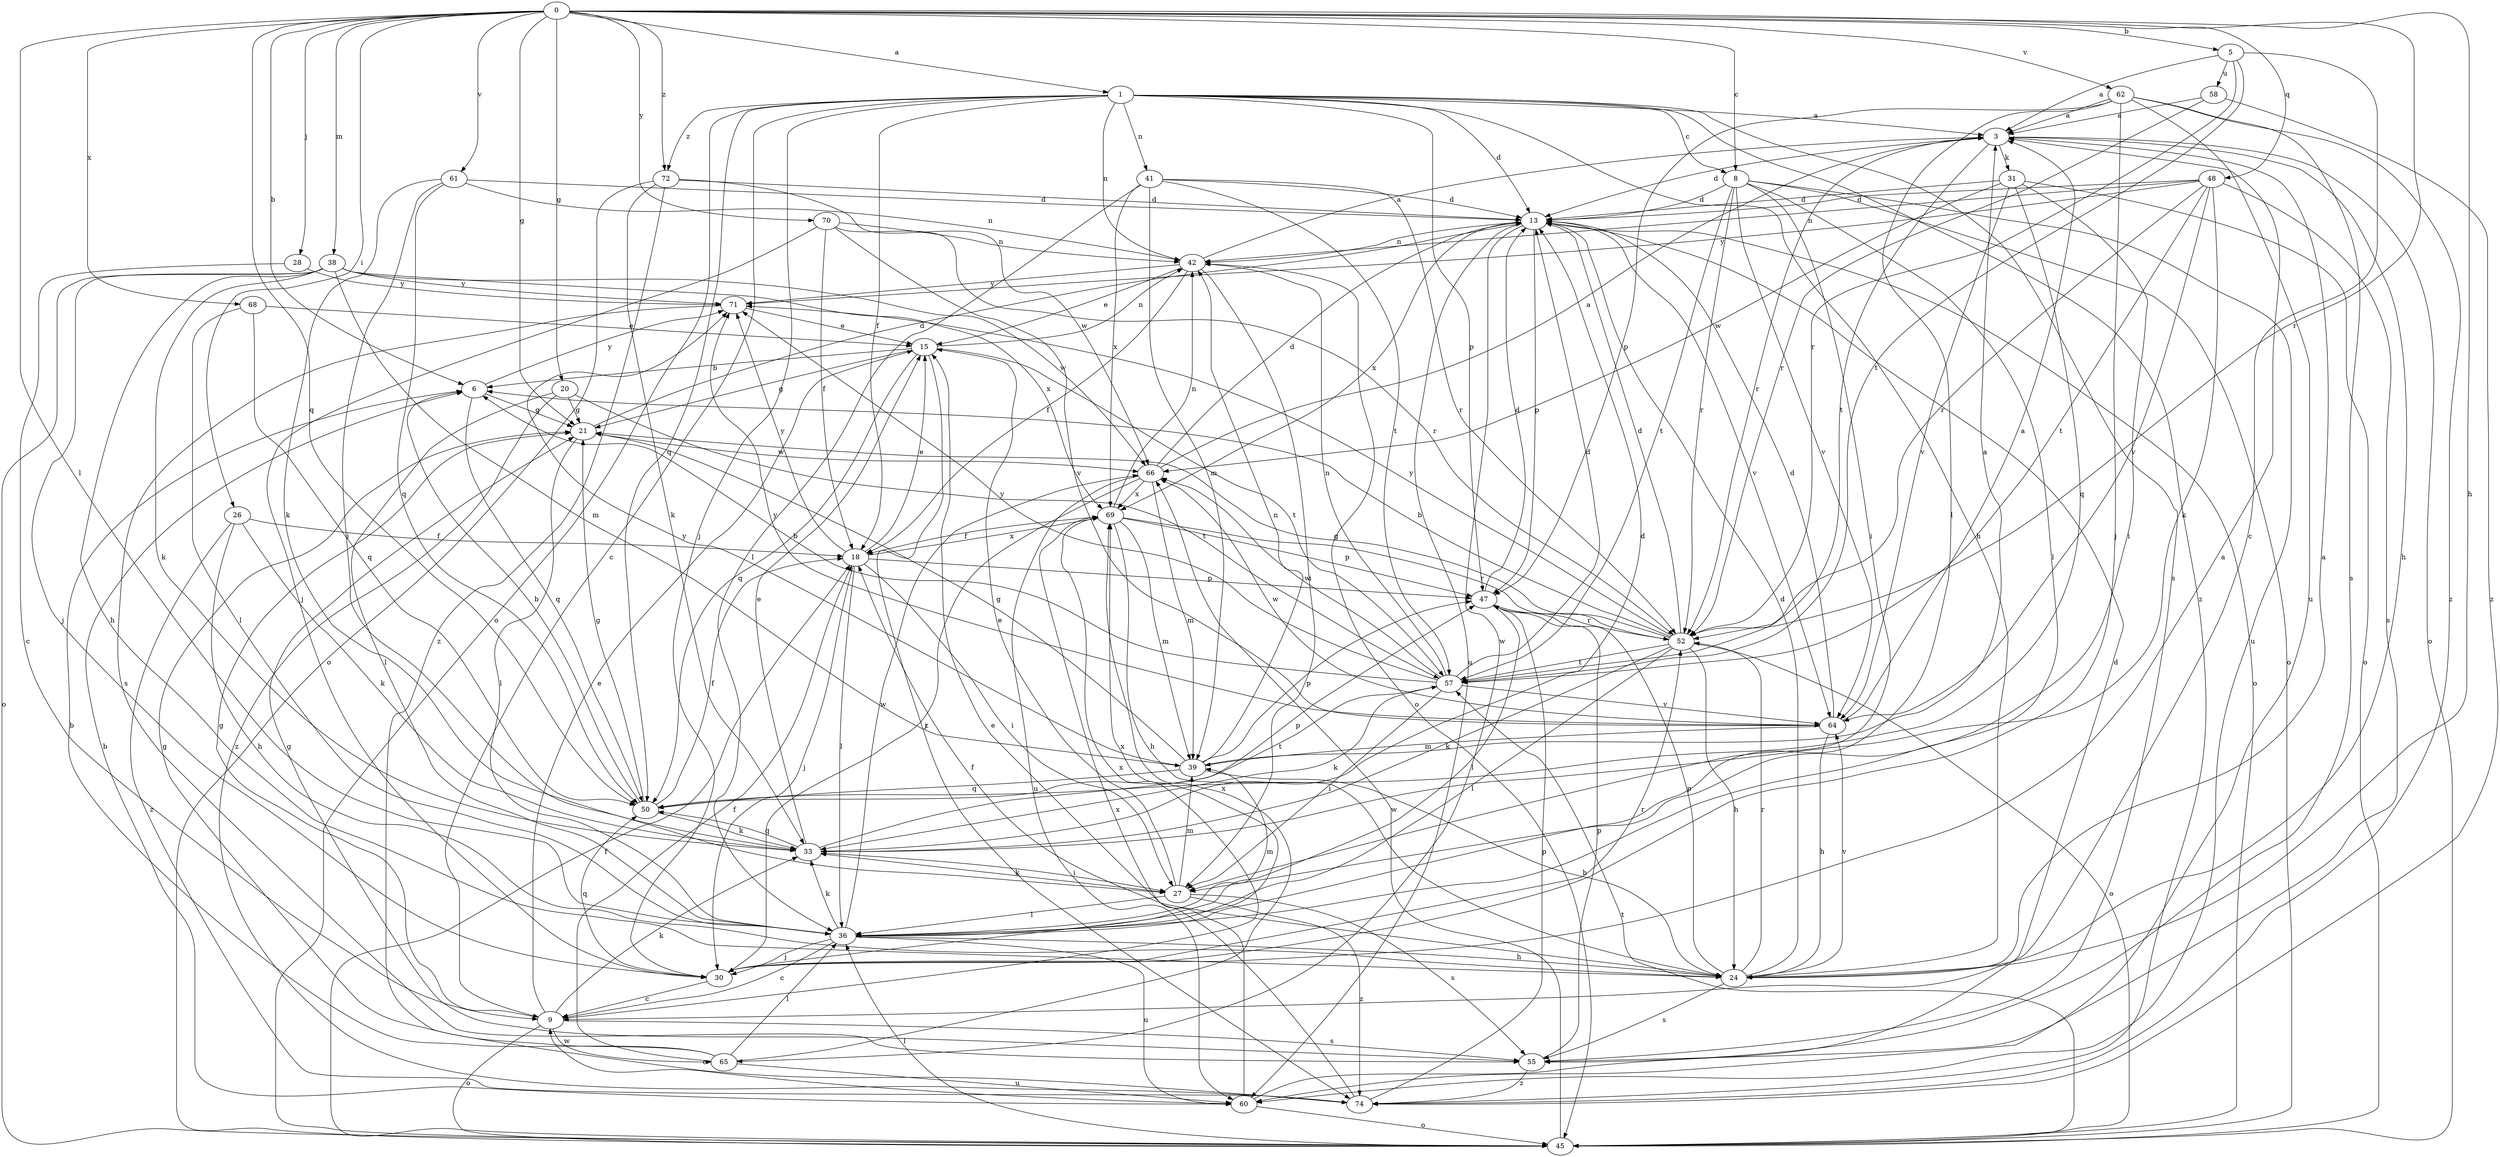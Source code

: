 strict digraph  {
0;
1;
3;
5;
6;
8;
9;
13;
15;
18;
20;
21;
24;
26;
27;
28;
30;
31;
33;
36;
38;
39;
41;
42;
45;
47;
48;
50;
52;
55;
57;
58;
60;
61;
62;
64;
65;
66;
68;
69;
70;
71;
72;
74;
0 -> 1  [label=a];
0 -> 5  [label=b];
0 -> 6  [label=b];
0 -> 8  [label=c];
0 -> 20  [label=g];
0 -> 21  [label=g];
0 -> 24  [label=h];
0 -> 26  [label=i];
0 -> 28  [label=j];
0 -> 36  [label=l];
0 -> 38  [label=m];
0 -> 48  [label=q];
0 -> 50  [label=q];
0 -> 52  [label=r];
0 -> 61  [label=v];
0 -> 62  [label=v];
0 -> 68  [label=x];
0 -> 70  [label=y];
0 -> 72  [label=z];
1 -> 3  [label=a];
1 -> 8  [label=c];
1 -> 9  [label=c];
1 -> 13  [label=d];
1 -> 18  [label=f];
1 -> 24  [label=h];
1 -> 30  [label=j];
1 -> 41  [label=n];
1 -> 42  [label=n];
1 -> 45  [label=o];
1 -> 47  [label=p];
1 -> 50  [label=q];
1 -> 55  [label=s];
1 -> 72  [label=z];
1 -> 74  [label=z];
3 -> 13  [label=d];
3 -> 24  [label=h];
3 -> 31  [label=k];
3 -> 45  [label=o];
3 -> 52  [label=r];
3 -> 57  [label=t];
5 -> 3  [label=a];
5 -> 9  [label=c];
5 -> 52  [label=r];
5 -> 57  [label=t];
5 -> 58  [label=u];
6 -> 21  [label=g];
6 -> 50  [label=q];
6 -> 71  [label=y];
8 -> 13  [label=d];
8 -> 27  [label=i];
8 -> 36  [label=l];
8 -> 45  [label=o];
8 -> 52  [label=r];
8 -> 57  [label=t];
8 -> 60  [label=u];
8 -> 64  [label=v];
9 -> 15  [label=e];
9 -> 21  [label=g];
9 -> 33  [label=k];
9 -> 45  [label=o];
9 -> 55  [label=s];
9 -> 65  [label=w];
9 -> 69  [label=x];
13 -> 42  [label=n];
13 -> 45  [label=o];
13 -> 47  [label=p];
13 -> 60  [label=u];
13 -> 64  [label=v];
13 -> 65  [label=w];
13 -> 69  [label=x];
15 -> 6  [label=b];
15 -> 21  [label=g];
15 -> 42  [label=n];
15 -> 50  [label=q];
15 -> 57  [label=t];
15 -> 74  [label=z];
18 -> 15  [label=e];
18 -> 27  [label=i];
18 -> 30  [label=j];
18 -> 36  [label=l];
18 -> 47  [label=p];
18 -> 69  [label=x];
18 -> 71  [label=y];
20 -> 21  [label=g];
20 -> 36  [label=l];
20 -> 57  [label=t];
20 -> 74  [label=z];
21 -> 13  [label=d];
21 -> 36  [label=l];
21 -> 66  [label=w];
24 -> 3  [label=a];
24 -> 13  [label=d];
24 -> 18  [label=f];
24 -> 47  [label=p];
24 -> 52  [label=r];
24 -> 55  [label=s];
24 -> 64  [label=v];
26 -> 18  [label=f];
26 -> 24  [label=h];
26 -> 33  [label=k];
26 -> 74  [label=z];
27 -> 15  [label=e];
27 -> 33  [label=k];
27 -> 36  [label=l];
27 -> 39  [label=m];
27 -> 55  [label=s];
27 -> 74  [label=z];
28 -> 9  [label=c];
28 -> 71  [label=y];
30 -> 3  [label=a];
30 -> 9  [label=c];
30 -> 50  [label=q];
30 -> 52  [label=r];
30 -> 69  [label=x];
31 -> 13  [label=d];
31 -> 27  [label=i];
31 -> 45  [label=o];
31 -> 50  [label=q];
31 -> 64  [label=v];
31 -> 66  [label=w];
33 -> 13  [label=d];
33 -> 15  [label=e];
33 -> 27  [label=i];
33 -> 47  [label=p];
33 -> 50  [label=q];
36 -> 9  [label=c];
36 -> 24  [label=h];
36 -> 30  [label=j];
36 -> 33  [label=k];
36 -> 39  [label=m];
36 -> 60  [label=u];
36 -> 66  [label=w];
38 -> 24  [label=h];
38 -> 30  [label=j];
38 -> 33  [label=k];
38 -> 39  [label=m];
38 -> 45  [label=o];
38 -> 66  [label=w];
38 -> 69  [label=x];
38 -> 71  [label=y];
39 -> 3  [label=a];
39 -> 21  [label=g];
39 -> 24  [label=h];
39 -> 42  [label=n];
39 -> 47  [label=p];
39 -> 50  [label=q];
39 -> 71  [label=y];
41 -> 13  [label=d];
41 -> 36  [label=l];
41 -> 39  [label=m];
41 -> 52  [label=r];
41 -> 57  [label=t];
41 -> 69  [label=x];
42 -> 3  [label=a];
42 -> 15  [label=e];
42 -> 18  [label=f];
42 -> 27  [label=i];
42 -> 45  [label=o];
42 -> 71  [label=y];
45 -> 18  [label=f];
45 -> 36  [label=l];
45 -> 57  [label=t];
45 -> 66  [label=w];
47 -> 13  [label=d];
47 -> 36  [label=l];
47 -> 52  [label=r];
48 -> 13  [label=d];
48 -> 33  [label=k];
48 -> 42  [label=n];
48 -> 52  [label=r];
48 -> 55  [label=s];
48 -> 57  [label=t];
48 -> 64  [label=v];
48 -> 71  [label=y];
50 -> 6  [label=b];
50 -> 18  [label=f];
50 -> 21  [label=g];
50 -> 33  [label=k];
50 -> 57  [label=t];
52 -> 6  [label=b];
52 -> 13  [label=d];
52 -> 21  [label=g];
52 -> 24  [label=h];
52 -> 33  [label=k];
52 -> 36  [label=l];
52 -> 45  [label=o];
52 -> 57  [label=t];
52 -> 71  [label=y];
55 -> 21  [label=g];
55 -> 47  [label=p];
55 -> 74  [label=z];
57 -> 6  [label=b];
57 -> 13  [label=d];
57 -> 27  [label=i];
57 -> 33  [label=k];
57 -> 42  [label=n];
57 -> 64  [label=v];
57 -> 66  [label=w];
57 -> 71  [label=y];
58 -> 3  [label=a];
58 -> 52  [label=r];
58 -> 74  [label=z];
60 -> 6  [label=b];
60 -> 9  [label=c];
60 -> 13  [label=d];
60 -> 45  [label=o];
60 -> 69  [label=x];
61 -> 13  [label=d];
61 -> 27  [label=i];
61 -> 33  [label=k];
61 -> 42  [label=n];
61 -> 50  [label=q];
62 -> 3  [label=a];
62 -> 30  [label=j];
62 -> 36  [label=l];
62 -> 47  [label=p];
62 -> 55  [label=s];
62 -> 60  [label=u];
62 -> 74  [label=z];
64 -> 3  [label=a];
64 -> 13  [label=d];
64 -> 24  [label=h];
64 -> 39  [label=m];
64 -> 66  [label=w];
64 -> 71  [label=y];
65 -> 6  [label=b];
65 -> 18  [label=f];
65 -> 21  [label=g];
65 -> 36  [label=l];
65 -> 60  [label=u];
65 -> 69  [label=x];
66 -> 3  [label=a];
66 -> 13  [label=d];
66 -> 30  [label=j];
66 -> 39  [label=m];
66 -> 60  [label=u];
66 -> 69  [label=x];
68 -> 15  [label=e];
68 -> 36  [label=l];
68 -> 50  [label=q];
69 -> 18  [label=f];
69 -> 24  [label=h];
69 -> 39  [label=m];
69 -> 42  [label=n];
69 -> 47  [label=p];
69 -> 52  [label=r];
70 -> 18  [label=f];
70 -> 30  [label=j];
70 -> 42  [label=n];
70 -> 52  [label=r];
70 -> 64  [label=v];
71 -> 15  [label=e];
71 -> 55  [label=s];
72 -> 13  [label=d];
72 -> 33  [label=k];
72 -> 45  [label=o];
72 -> 66  [label=w];
72 -> 74  [label=z];
74 -> 15  [label=e];
74 -> 47  [label=p];
}
